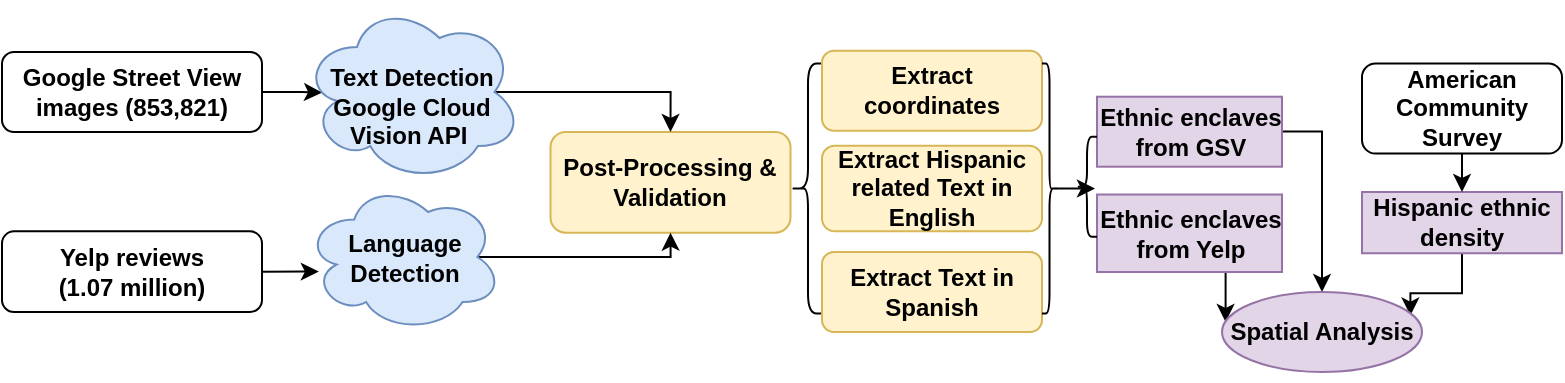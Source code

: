 <mxfile version="21.0.6" type="device"><diagram id="C5RBs43oDa-KdzZeNtuy" name="Page-1"><mxGraphModel dx="1434" dy="884" grid="1" gridSize="10" guides="1" tooltips="1" connect="1" arrows="1" fold="1" page="1" pageScale="1" pageWidth="827" pageHeight="1169" math="0" shadow="0"><root><mxCell id="WIyWlLk6GJQsqaUBKTNV-0"/><mxCell id="WIyWlLk6GJQsqaUBKTNV-1" parent="WIyWlLk6GJQsqaUBKTNV-0"/><mxCell id="G5t0FQF4PDnFqPQYDofl-23" style="edgeStyle=orthogonalEdgeStyle;rounded=0;orthogonalLoop=1;jettySize=auto;html=1;exitX=1;exitY=0.5;exitDx=0;exitDy=0;entryX=0.07;entryY=0.596;entryDx=0;entryDy=0;entryPerimeter=0;" parent="WIyWlLk6GJQsqaUBKTNV-1" source="ymSexH9OczxW9uUebrXv-95" target="ymSexH9OczxW9uUebrXv-108" edge="1"><mxGeometry relative="1" as="geometry"/></mxCell><mxCell id="ymSexH9OczxW9uUebrXv-95" value="&lt;b&gt;Yelp reviews (1.07&amp;nbsp;&lt;/b&gt;&lt;b&gt;million)&lt;/b&gt;" style="rounded=1;whiteSpace=wrap;html=1;fontSize=12;glass=0;strokeWidth=1;shadow=0;" parent="WIyWlLk6GJQsqaUBKTNV-1" vertex="1"><mxGeometry x="40" y="199.68" width="130" height="40.32" as="geometry"/></mxCell><mxCell id="ymSexH9OczxW9uUebrXv-98" value="&lt;b&gt;Post-Processing &amp;amp;&lt;br&gt;Validation&lt;br&gt;&lt;/b&gt;" style="rounded=1;whiteSpace=wrap;html=1;fontSize=12;glass=0;strokeWidth=1;shadow=0;fillColor=#fff2cc;strokeColor=#d6b656;" parent="WIyWlLk6GJQsqaUBKTNV-1" vertex="1"><mxGeometry x="314.25" y="150" width="120" height="50.32" as="geometry"/></mxCell><mxCell id="ymSexH9OczxW9uUebrXv-99" value="" style="shape=curlyBracket;whiteSpace=wrap;html=1;rounded=1;rotation=0;" parent="WIyWlLk6GJQsqaUBKTNV-1" vertex="1"><mxGeometry x="434.25" y="115.78" width="17.5" height="125" as="geometry"/></mxCell><mxCell id="G5t0FQF4PDnFqPQYDofl-19" style="edgeStyle=orthogonalEdgeStyle;rounded=0;orthogonalLoop=1;jettySize=auto;html=1;exitX=0.875;exitY=0.5;exitDx=0;exitDy=0;exitPerimeter=0;entryX=0.5;entryY=1;entryDx=0;entryDy=0;" parent="WIyWlLk6GJQsqaUBKTNV-1" source="ymSexH9OczxW9uUebrXv-108" target="ymSexH9OczxW9uUebrXv-98" edge="1"><mxGeometry relative="1" as="geometry"><Array as="points"><mxPoint x="374" y="212"/></Array></mxGeometry></mxCell><mxCell id="ymSexH9OczxW9uUebrXv-108" value="&lt;b&gt;Language Detection&lt;/b&gt;" style="ellipse;shape=cloud;whiteSpace=wrap;html=1;fillColor=#dae8fc;strokeColor=#6c8ebf;" parent="WIyWlLk6GJQsqaUBKTNV-1" vertex="1"><mxGeometry x="191.5" y="175" width="98.5" height="75" as="geometry"/></mxCell><mxCell id="G5t0FQF4PDnFqPQYDofl-18" style="edgeStyle=orthogonalEdgeStyle;rounded=0;orthogonalLoop=1;jettySize=auto;html=1;exitX=0.5;exitY=1;exitDx=0;exitDy=0;entryX=0.942;entryY=0.294;entryDx=0;entryDy=0;entryPerimeter=0;" parent="WIyWlLk6GJQsqaUBKTNV-1" source="ymSexH9OczxW9uUebrXv-110" target="G5t0FQF4PDnFqPQYDofl-9" edge="1"><mxGeometry relative="1" as="geometry"/></mxCell><mxCell id="ymSexH9OczxW9uUebrXv-110" value="&lt;span&gt;&lt;b&gt;Hispanic ethnic density&lt;/b&gt;&lt;/span&gt;" style="rounded=0;whiteSpace=wrap;html=1;fillColor=#e1d5e7;strokeColor=#9673a6;" parent="WIyWlLk6GJQsqaUBKTNV-1" vertex="1"><mxGeometry x="720" y="180" width="100" height="30.63" as="geometry"/></mxCell><mxCell id="G5t0FQF4PDnFqPQYDofl-24" style="edgeStyle=orthogonalEdgeStyle;rounded=0;orthogonalLoop=1;jettySize=auto;html=1;exitX=0.5;exitY=1;exitDx=0;exitDy=0;entryX=0.5;entryY=0;entryDx=0;entryDy=0;" parent="WIyWlLk6GJQsqaUBKTNV-1" source="ymSexH9OczxW9uUebrXv-114" target="ymSexH9OczxW9uUebrXv-110" edge="1"><mxGeometry relative="1" as="geometry"/></mxCell><mxCell id="ymSexH9OczxW9uUebrXv-114" value="&lt;b&gt;American Community Survey&lt;/b&gt;" style="rounded=1;whiteSpace=wrap;html=1;fontSize=12;glass=0;strokeWidth=1;shadow=0;" parent="WIyWlLk6GJQsqaUBKTNV-1" vertex="1"><mxGeometry x="720" y="115.78" width="100" height="45" as="geometry"/></mxCell><mxCell id="ymSexH9OczxW9uUebrXv-115" value="" style="edgeStyle=orthogonalEdgeStyle;rounded=0;orthogonalLoop=1;jettySize=auto;html=1;entryX=0.091;entryY=0.503;entryDx=0;entryDy=0;entryPerimeter=0;" parent="WIyWlLk6GJQsqaUBKTNV-1" source="ymSexH9OczxW9uUebrXv-116" target="ymSexH9OczxW9uUebrXv-118" edge="1"><mxGeometry relative="1" as="geometry"/></mxCell><mxCell id="ymSexH9OczxW9uUebrXv-116" value="&lt;b&gt;Google Street View images (853,821)&lt;/b&gt;&lt;b&gt;&lt;br&gt;&lt;/b&gt;" style="rounded=1;whiteSpace=wrap;html=1;fontSize=12;glass=0;strokeWidth=1;shadow=0;" parent="WIyWlLk6GJQsqaUBKTNV-1" vertex="1"><mxGeometry x="40" y="110" width="130" height="40" as="geometry"/></mxCell><mxCell id="G5t0FQF4PDnFqPQYDofl-4" style="edgeStyle=orthogonalEdgeStyle;rounded=0;orthogonalLoop=1;jettySize=auto;html=1;exitX=0.875;exitY=0.5;exitDx=0;exitDy=0;exitPerimeter=0;entryX=0.5;entryY=0;entryDx=0;entryDy=0;" parent="WIyWlLk6GJQsqaUBKTNV-1" source="ymSexH9OczxW9uUebrXv-118" target="ymSexH9OczxW9uUebrXv-98" edge="1"><mxGeometry relative="1" as="geometry"/></mxCell><mxCell id="ymSexH9OczxW9uUebrXv-118" value="&lt;b&gt;&lt;br&gt;&lt;/b&gt;&lt;b&gt;Text Detection Google Cloud Vision API&amp;nbsp;&lt;/b&gt;&lt;b&gt;&lt;br&gt;&lt;/b&gt;" style="ellipse;shape=cloud;whiteSpace=wrap;html=1;fillColor=#dae8fc;strokeColor=#6c8ebf;" parent="WIyWlLk6GJQsqaUBKTNV-1" vertex="1"><mxGeometry x="190" y="85" width="110" height="90" as="geometry"/></mxCell><mxCell id="ymSexH9OczxW9uUebrXv-119" style="edgeStyle=orthogonalEdgeStyle;rounded=0;orthogonalLoop=1;jettySize=auto;html=1;exitX=0.5;exitY=1;exitDx=0;exitDy=0;" parent="WIyWlLk6GJQsqaUBKTNV-1" edge="1"><mxGeometry relative="1" as="geometry"><mxPoint x="323" y="265.63" as="sourcePoint"/><mxPoint x="323" y="265.63" as="targetPoint"/></mxGeometry></mxCell><mxCell id="ymSexH9OczxW9uUebrXv-120" value="&lt;b&gt;Extract coordinates&lt;/b&gt;" style="rounded=1;whiteSpace=wrap;html=1;fillColor=#fff2cc;strokeColor=#d6b656;" parent="WIyWlLk6GJQsqaUBKTNV-1" vertex="1"><mxGeometry x="450" y="109.37" width="110" height="40" as="geometry"/></mxCell><mxCell id="ymSexH9OczxW9uUebrXv-121" value="&lt;b&gt;Extract Hispanic related Text in English&lt;/b&gt;" style="rounded=1;whiteSpace=wrap;html=1;fillColor=#fff2cc;strokeColor=#d6b656;" parent="WIyWlLk6GJQsqaUBKTNV-1" vertex="1"><mxGeometry x="450" y="156.87" width="110" height="42.81" as="geometry"/></mxCell><mxCell id="3zVPIS5Xp-P_Ai4VTTfP-0" value="&lt;b&gt;Extract Text in Spanish&lt;/b&gt;" style="rounded=1;whiteSpace=wrap;html=1;fillColor=#fff2cc;strokeColor=#d6b656;" parent="WIyWlLk6GJQsqaUBKTNV-1" vertex="1"><mxGeometry x="450" y="210" width="110" height="40" as="geometry"/></mxCell><mxCell id="G5t0FQF4PDnFqPQYDofl-14" value="" style="edgeStyle=orthogonalEdgeStyle;rounded=0;orthogonalLoop=1;jettySize=auto;html=1;entryX=0.5;entryY=0;entryDx=0;entryDy=0;" parent="WIyWlLk6GJQsqaUBKTNV-1" source="Fa2kL7o3pTTxgzRAk2Bc-2" target="G5t0FQF4PDnFqPQYDofl-9" edge="1"><mxGeometry relative="1" as="geometry"><Array as="points"><mxPoint x="700" y="150"/></Array></mxGeometry></mxCell><mxCell id="Fa2kL7o3pTTxgzRAk2Bc-2" value="&lt;b&gt;Ethnic enclaves from GSV&lt;/b&gt;" style="rounded=0;whiteSpace=wrap;html=1;fillColor=#e1d5e7;strokeColor=#9673a6;" parent="WIyWlLk6GJQsqaUBKTNV-1" vertex="1"><mxGeometry x="587.5" y="132.35" width="92.5" height="35" as="geometry"/></mxCell><mxCell id="G5t0FQF4PDnFqPQYDofl-13" style="edgeStyle=orthogonalEdgeStyle;rounded=0;orthogonalLoop=1;jettySize=auto;html=1;exitX=0.1;exitY=0.5;exitDx=0;exitDy=0;exitPerimeter=0;entryX=0.9;entryY=0.5;entryDx=0;entryDy=0;entryPerimeter=0;" parent="WIyWlLk6GJQsqaUBKTNV-1" source="G5t0FQF4PDnFqPQYDofl-5" target="G5t0FQF4PDnFqPQYDofl-12" edge="1"><mxGeometry relative="1" as="geometry"/></mxCell><mxCell id="G5t0FQF4PDnFqPQYDofl-5" value="" style="shape=curlyBracket;whiteSpace=wrap;html=1;rounded=1;rotation=-180;size=0.5;" parent="WIyWlLk6GJQsqaUBKTNV-1" vertex="1"><mxGeometry x="560" y="115.78" width="7.5" height="125" as="geometry"/></mxCell><mxCell id="G5t0FQF4PDnFqPQYDofl-17" style="edgeStyle=orthogonalEdgeStyle;rounded=0;orthogonalLoop=1;jettySize=auto;html=1;exitX=0.5;exitY=1;exitDx=0;exitDy=0;entryX=0.018;entryY=0.375;entryDx=0;entryDy=0;entryPerimeter=0;" parent="WIyWlLk6GJQsqaUBKTNV-1" source="G5t0FQF4PDnFqPQYDofl-6" target="G5t0FQF4PDnFqPQYDofl-9" edge="1"><mxGeometry relative="1" as="geometry"/></mxCell><mxCell id="G5t0FQF4PDnFqPQYDofl-6" value="&lt;b&gt;Ethnic enclaves from Yelp&lt;/b&gt;" style="rounded=0;whiteSpace=wrap;html=1;fillColor=#e1d5e7;strokeColor=#9673a6;" parent="WIyWlLk6GJQsqaUBKTNV-1" vertex="1"><mxGeometry x="587.5" y="181.26" width="92.5" height="38.74" as="geometry"/></mxCell><mxCell id="G5t0FQF4PDnFqPQYDofl-9" value="Spatial Analysis" style="ellipse;whiteSpace=wrap;html=1;fillColor=#e1d5e7;strokeColor=#9673a6;fontStyle=1" parent="WIyWlLk6GJQsqaUBKTNV-1" vertex="1"><mxGeometry x="650" y="230" width="100" height="40" as="geometry"/></mxCell><mxCell id="G5t0FQF4PDnFqPQYDofl-12" value="" style="shape=curlyBracket;whiteSpace=wrap;html=1;rounded=1;rotation=0;" parent="WIyWlLk6GJQsqaUBKTNV-1" vertex="1"><mxGeometry x="577.5" y="152.35" width="10" height="50" as="geometry"/></mxCell></root></mxGraphModel></diagram></mxfile>